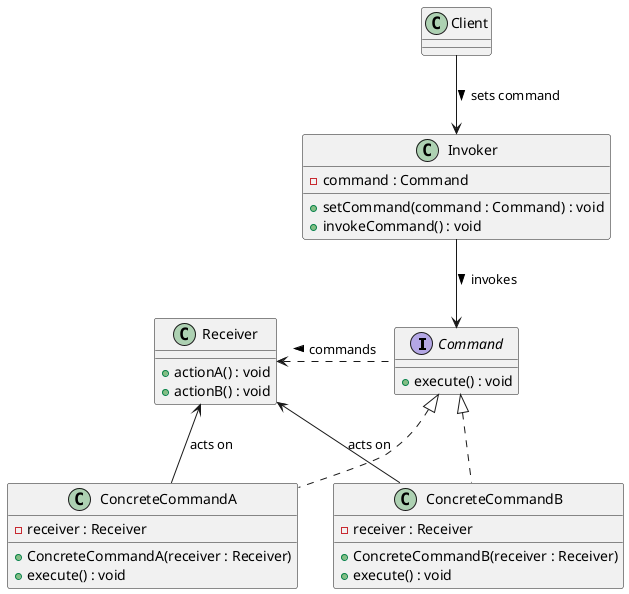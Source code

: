 @startuml CommandPatternClassDiagram

' Command interface
interface Command {
  +execute() : void
}

' ConcreteCommand classes
class ConcreteCommandA implements Command {
  -receiver : Receiver
  +ConcreteCommandA(receiver : Receiver)
  +execute() : void
}

class ConcreteCommandB implements Command {
  -receiver : Receiver
  +ConcreteCommandB(receiver : Receiver)
  +execute() : void
}

' Receiver class
class Receiver {
  +actionA() : void
  +actionB() : void
}

' Invoker class
class Invoker {
  -command : Command
  +setCommand(command : Command) : void
  +invokeCommand() : void
}

' Client class
class Client {
}

' Relationships
Client -down-> Invoker : sets command >
Invoker -down-> Command : invokes >
Command .left.> Receiver : commands >
ConcreteCommandA -right-> Receiver : acts on
ConcreteCommandB -right-> Receiver : acts on

@enduml
